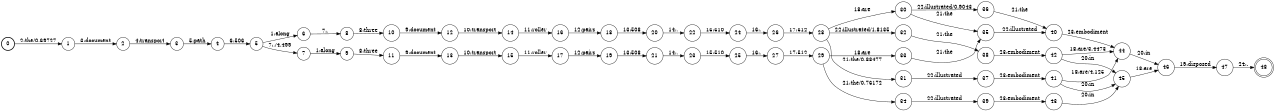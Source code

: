 digraph FST {
rankdir = LR;
size = "8.5,11";
label = "";
center = 1;
orientation = Portrait;
ranksep = "0.4";
nodesep = "0.25";
0 [label = "0", shape = circle, style = bold, fontsize = 14]
	0 -> 1 [label = "2:the/0.69727", fontsize = 14];
1 [label = "1", shape = circle, style = solid, fontsize = 14]
	1 -> 2 [label = "3:document", fontsize = 14];
2 [label = "2", shape = circle, style = solid, fontsize = 14]
	2 -> 3 [label = "4:transport", fontsize = 14];
3 [label = "3", shape = circle, style = solid, fontsize = 14]
	3 -> 4 [label = "5:path", fontsize = 14];
4 [label = "4", shape = circle, style = solid, fontsize = 14]
	4 -> 5 [label = "6:506", fontsize = 14];
5 [label = "5", shape = circle, style = solid, fontsize = 14]
	5 -> 6 [label = "1:along", fontsize = 14];
	5 -> 7 [label = "7:,/4.499", fontsize = 14];
6 [label = "6", shape = circle, style = solid, fontsize = 14]
	6 -> 8 [label = "7:,", fontsize = 14];
7 [label = "7", shape = circle, style = solid, fontsize = 14]
	7 -> 9 [label = "1:along", fontsize = 14];
8 [label = "8", shape = circle, style = solid, fontsize = 14]
	8 -> 10 [label = "8:three", fontsize = 14];
9 [label = "9", shape = circle, style = solid, fontsize = 14]
	9 -> 11 [label = "8:three", fontsize = 14];
10 [label = "10", shape = circle, style = solid, fontsize = 14]
	10 -> 12 [label = "9:document", fontsize = 14];
11 [label = "11", shape = circle, style = solid, fontsize = 14]
	11 -> 13 [label = "9:document", fontsize = 14];
12 [label = "12", shape = circle, style = solid, fontsize = 14]
	12 -> 14 [label = "10:transport", fontsize = 14];
13 [label = "13", shape = circle, style = solid, fontsize = 14]
	13 -> 15 [label = "10:transport", fontsize = 14];
14 [label = "14", shape = circle, style = solid, fontsize = 14]
	14 -> 16 [label = "11:roller", fontsize = 14];
15 [label = "15", shape = circle, style = solid, fontsize = 14]
	15 -> 17 [label = "11:roller", fontsize = 14];
16 [label = "16", shape = circle, style = solid, fontsize = 14]
	16 -> 18 [label = "12:pairs", fontsize = 14];
17 [label = "17", shape = circle, style = solid, fontsize = 14]
	17 -> 19 [label = "12:pairs", fontsize = 14];
18 [label = "18", shape = circle, style = solid, fontsize = 14]
	18 -> 20 [label = "13:508", fontsize = 14];
19 [label = "19", shape = circle, style = solid, fontsize = 14]
	19 -> 21 [label = "13:508", fontsize = 14];
20 [label = "20", shape = circle, style = solid, fontsize = 14]
	20 -> 22 [label = "14:,", fontsize = 14];
21 [label = "21", shape = circle, style = solid, fontsize = 14]
	21 -> 23 [label = "14:,", fontsize = 14];
22 [label = "22", shape = circle, style = solid, fontsize = 14]
	22 -> 24 [label = "15:510", fontsize = 14];
23 [label = "23", shape = circle, style = solid, fontsize = 14]
	23 -> 25 [label = "15:510", fontsize = 14];
24 [label = "24", shape = circle, style = solid, fontsize = 14]
	24 -> 26 [label = "16:,", fontsize = 14];
25 [label = "25", shape = circle, style = solid, fontsize = 14]
	25 -> 27 [label = "16:,", fontsize = 14];
26 [label = "26", shape = circle, style = solid, fontsize = 14]
	26 -> 28 [label = "17:512", fontsize = 14];
27 [label = "27", shape = circle, style = solid, fontsize = 14]
	27 -> 29 [label = "17:512", fontsize = 14];
28 [label = "28", shape = circle, style = solid, fontsize = 14]
	28 -> 31 [label = "21:the/0.88477", fontsize = 14];
	28 -> 30 [label = "18:are", fontsize = 14];
	28 -> 32 [label = "22:illustrated/1.8135", fontsize = 14];
29 [label = "29", shape = circle, style = solid, fontsize = 14]
	29 -> 34 [label = "21:the/0.76172", fontsize = 14];
	29 -> 33 [label = "18:are", fontsize = 14];
30 [label = "30", shape = circle, style = solid, fontsize = 14]
	30 -> 35 [label = "21:the", fontsize = 14];
	30 -> 36 [label = "22:illustrated/0.9043", fontsize = 14];
31 [label = "31", shape = circle, style = solid, fontsize = 14]
	31 -> 37 [label = "22:illustrated", fontsize = 14];
32 [label = "32", shape = circle, style = solid, fontsize = 14]
	32 -> 38 [label = "21:the", fontsize = 14];
33 [label = "33", shape = circle, style = solid, fontsize = 14]
	33 -> 35 [label = "21:the", fontsize = 14];
34 [label = "34", shape = circle, style = solid, fontsize = 14]
	34 -> 39 [label = "22:illustrated", fontsize = 14];
35 [label = "35", shape = circle, style = solid, fontsize = 14]
	35 -> 40 [label = "22:illustrated", fontsize = 14];
36 [label = "36", shape = circle, style = solid, fontsize = 14]
	36 -> 40 [label = "21:the", fontsize = 14];
37 [label = "37", shape = circle, style = solid, fontsize = 14]
	37 -> 41 [label = "23:embodiment", fontsize = 14];
38 [label = "38", shape = circle, style = solid, fontsize = 14]
	38 -> 42 [label = "23:embodiment", fontsize = 14];
39 [label = "39", shape = circle, style = solid, fontsize = 14]
	39 -> 43 [label = "23:embodiment", fontsize = 14];
40 [label = "40", shape = circle, style = solid, fontsize = 14]
	40 -> 44 [label = "23:embodiment", fontsize = 14];
41 [label = "41", shape = circle, style = solid, fontsize = 14]
	41 -> 44 [label = "18:are/4.125", fontsize = 14];
	41 -> 45 [label = "20:in", fontsize = 14];
42 [label = "42", shape = circle, style = solid, fontsize = 14]
	42 -> 44 [label = "18:are/3.4473", fontsize = 14];
	42 -> 45 [label = "20:in", fontsize = 14];
43 [label = "43", shape = circle, style = solid, fontsize = 14]
	43 -> 45 [label = "20:in", fontsize = 14];
44 [label = "44", shape = circle, style = solid, fontsize = 14]
	44 -> 46 [label = "20:in", fontsize = 14];
45 [label = "45", shape = circle, style = solid, fontsize = 14]
	45 -> 46 [label = "18:are", fontsize = 14];
46 [label = "46", shape = circle, style = solid, fontsize = 14]
	46 -> 47 [label = "19:disposed", fontsize = 14];
47 [label = "47", shape = circle, style = solid, fontsize = 14]
	47 -> 48 [label = "24:.", fontsize = 14];
48 [label = "48", shape = doublecircle, style = solid, fontsize = 14]
}
